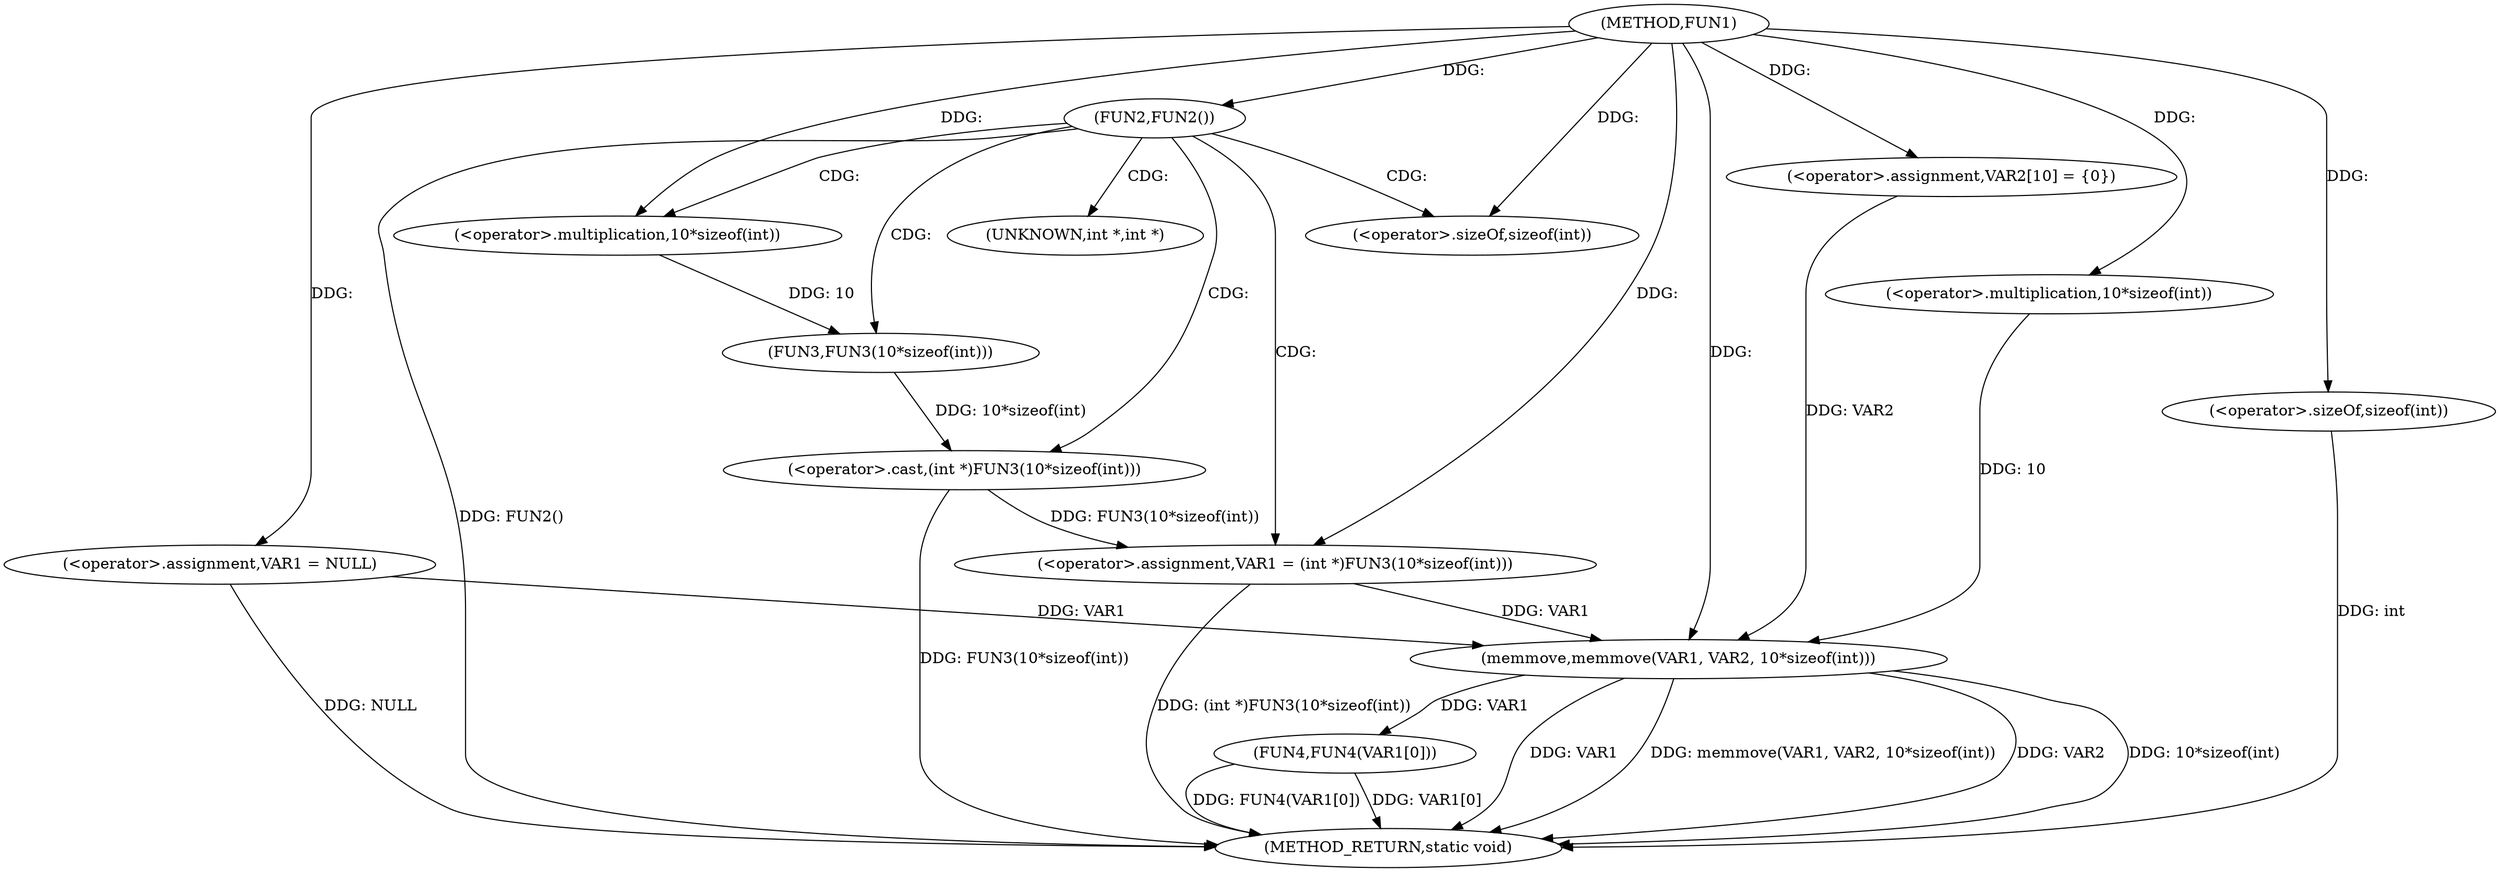 digraph FUN1 {  
"1000100" [label = "(METHOD,FUN1)" ]
"1000133" [label = "(METHOD_RETURN,static void)" ]
"1000103" [label = "(<operator>.assignment,VAR1 = NULL)" ]
"1000107" [label = "(FUN2,FUN2())" ]
"1000109" [label = "(<operator>.assignment,VAR1 = (int *)FUN3(10*sizeof(int)))" ]
"1000111" [label = "(<operator>.cast,(int *)FUN3(10*sizeof(int)))" ]
"1000113" [label = "(FUN3,FUN3(10*sizeof(int)))" ]
"1000114" [label = "(<operator>.multiplication,10*sizeof(int))" ]
"1000116" [label = "(<operator>.sizeOf,sizeof(int))" ]
"1000120" [label = "(<operator>.assignment,VAR2[10] = {0})" ]
"1000122" [label = "(memmove,memmove(VAR1, VAR2, 10*sizeof(int)))" ]
"1000125" [label = "(<operator>.multiplication,10*sizeof(int))" ]
"1000127" [label = "(<operator>.sizeOf,sizeof(int))" ]
"1000129" [label = "(FUN4,FUN4(VAR1[0]))" ]
"1000112" [label = "(UNKNOWN,int *,int *)" ]
  "1000129" -> "1000133"  [ label = "DDG: VAR1[0]"] 
  "1000122" -> "1000133"  [ label = "DDG: 10*sizeof(int)"] 
  "1000107" -> "1000133"  [ label = "DDG: FUN2()"] 
  "1000103" -> "1000133"  [ label = "DDG: NULL"] 
  "1000122" -> "1000133"  [ label = "DDG: VAR1"] 
  "1000122" -> "1000133"  [ label = "DDG: memmove(VAR1, VAR2, 10*sizeof(int))"] 
  "1000127" -> "1000133"  [ label = "DDG: int"] 
  "1000109" -> "1000133"  [ label = "DDG: (int *)FUN3(10*sizeof(int))"] 
  "1000122" -> "1000133"  [ label = "DDG: VAR2"] 
  "1000129" -> "1000133"  [ label = "DDG: FUN4(VAR1[0])"] 
  "1000111" -> "1000133"  [ label = "DDG: FUN3(10*sizeof(int))"] 
  "1000100" -> "1000103"  [ label = "DDG: "] 
  "1000100" -> "1000107"  [ label = "DDG: "] 
  "1000111" -> "1000109"  [ label = "DDG: FUN3(10*sizeof(int))"] 
  "1000100" -> "1000109"  [ label = "DDG: "] 
  "1000113" -> "1000111"  [ label = "DDG: 10*sizeof(int)"] 
  "1000114" -> "1000113"  [ label = "DDG: 10"] 
  "1000100" -> "1000114"  [ label = "DDG: "] 
  "1000100" -> "1000116"  [ label = "DDG: "] 
  "1000100" -> "1000120"  [ label = "DDG: "] 
  "1000103" -> "1000122"  [ label = "DDG: VAR1"] 
  "1000109" -> "1000122"  [ label = "DDG: VAR1"] 
  "1000100" -> "1000122"  [ label = "DDG: "] 
  "1000120" -> "1000122"  [ label = "DDG: VAR2"] 
  "1000125" -> "1000122"  [ label = "DDG: 10"] 
  "1000100" -> "1000125"  [ label = "DDG: "] 
  "1000100" -> "1000127"  [ label = "DDG: "] 
  "1000122" -> "1000129"  [ label = "DDG: VAR1"] 
  "1000107" -> "1000109"  [ label = "CDG: "] 
  "1000107" -> "1000112"  [ label = "CDG: "] 
  "1000107" -> "1000116"  [ label = "CDG: "] 
  "1000107" -> "1000113"  [ label = "CDG: "] 
  "1000107" -> "1000111"  [ label = "CDG: "] 
  "1000107" -> "1000114"  [ label = "CDG: "] 
}
